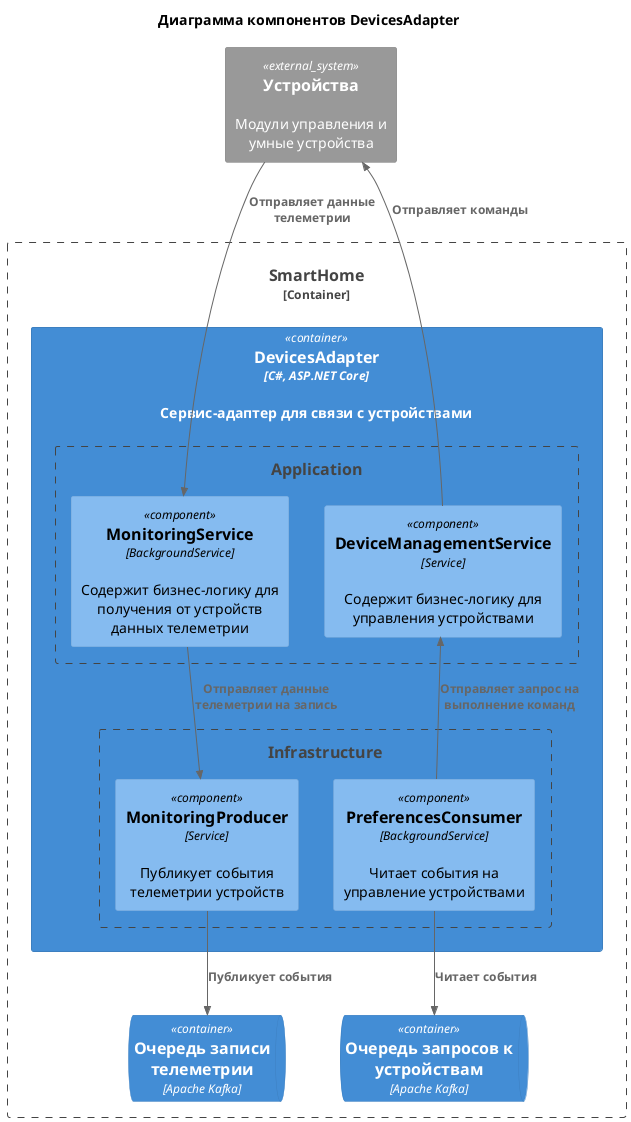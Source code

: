 @startuml
!include <C4/C4_Component>

title Диаграмма компонентов DevicesAdapter

Container_Boundary(SmartHome, "SmartHome") {
    Container(DevicesAdapterContainer, "DevicesAdapter", "C#, ASP.NET Core", "Сервис-адаптер для связи с устройствами")
    ContainerQueue(PreferencesQueue, "Очередь запросов к устройствам", "Apache Kafka")
    ContainerQueue(MonitoringQueue, "Очередь записи телеметрии", "Apache Kafka")
}

Container(DevicesAdapterContainer, "DevicesAdapter") {
    Boundary(Services, "Application") {
        Component(DeviceManagementService, "DeviceManagementService", "Service", "Содержит бизнес-логику для управления устройствами")
        Component(MonitoringService, "MonitoringService", "BackgroundService", "Содержит бизнес-логику для получения от устройств данных телеметрии")
    }

    Boundary(Infrastructure, "Infrastructure") {
        Component(PreferencesConsumer, "PreferencesConsumer", "BackgroundService", "Читает события на управление устройствами")
        Component(MonitoringProducer, "MonitoringProducer", "Service", "Публикует события телеметрии устройств")
    }
}

System_Ext(Devices, "Устройства", "Модули управления и умные устройства")

Rel(MonitoringService, MonitoringProducer, "Отправляет данные телеметрии на запись")
Rel(PreferencesConsumer, DeviceManagementService, "Отправляет запрос на выполнение команд")

Rel(PreferencesConsumer, PreferencesQueue, "Читает события")
Rel(MonitoringProducer, MonitoringQueue, "Публикует события")

Rel(DeviceManagementService, Devices, "Отправляет команды")
Rel(Devices, MonitoringService, "Отправляет данные телеметрии")

@enduml